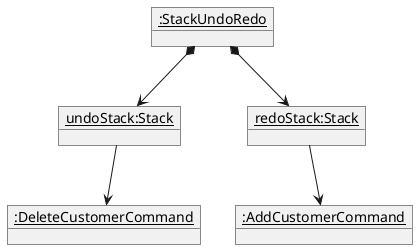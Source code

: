 @startuml
object "__:StackUndoRedo__" as s1
object "__undoStack:Stack__" as s2
object "__redoStack:Stack__" as s3
object "__:DeleteCustomerCommand__" as d1
object "__:AddCustomerCommand__" as a1

s1 *--> s2
s1 *--> s3
s2 --> d1
s3 --> a1
@enduml
